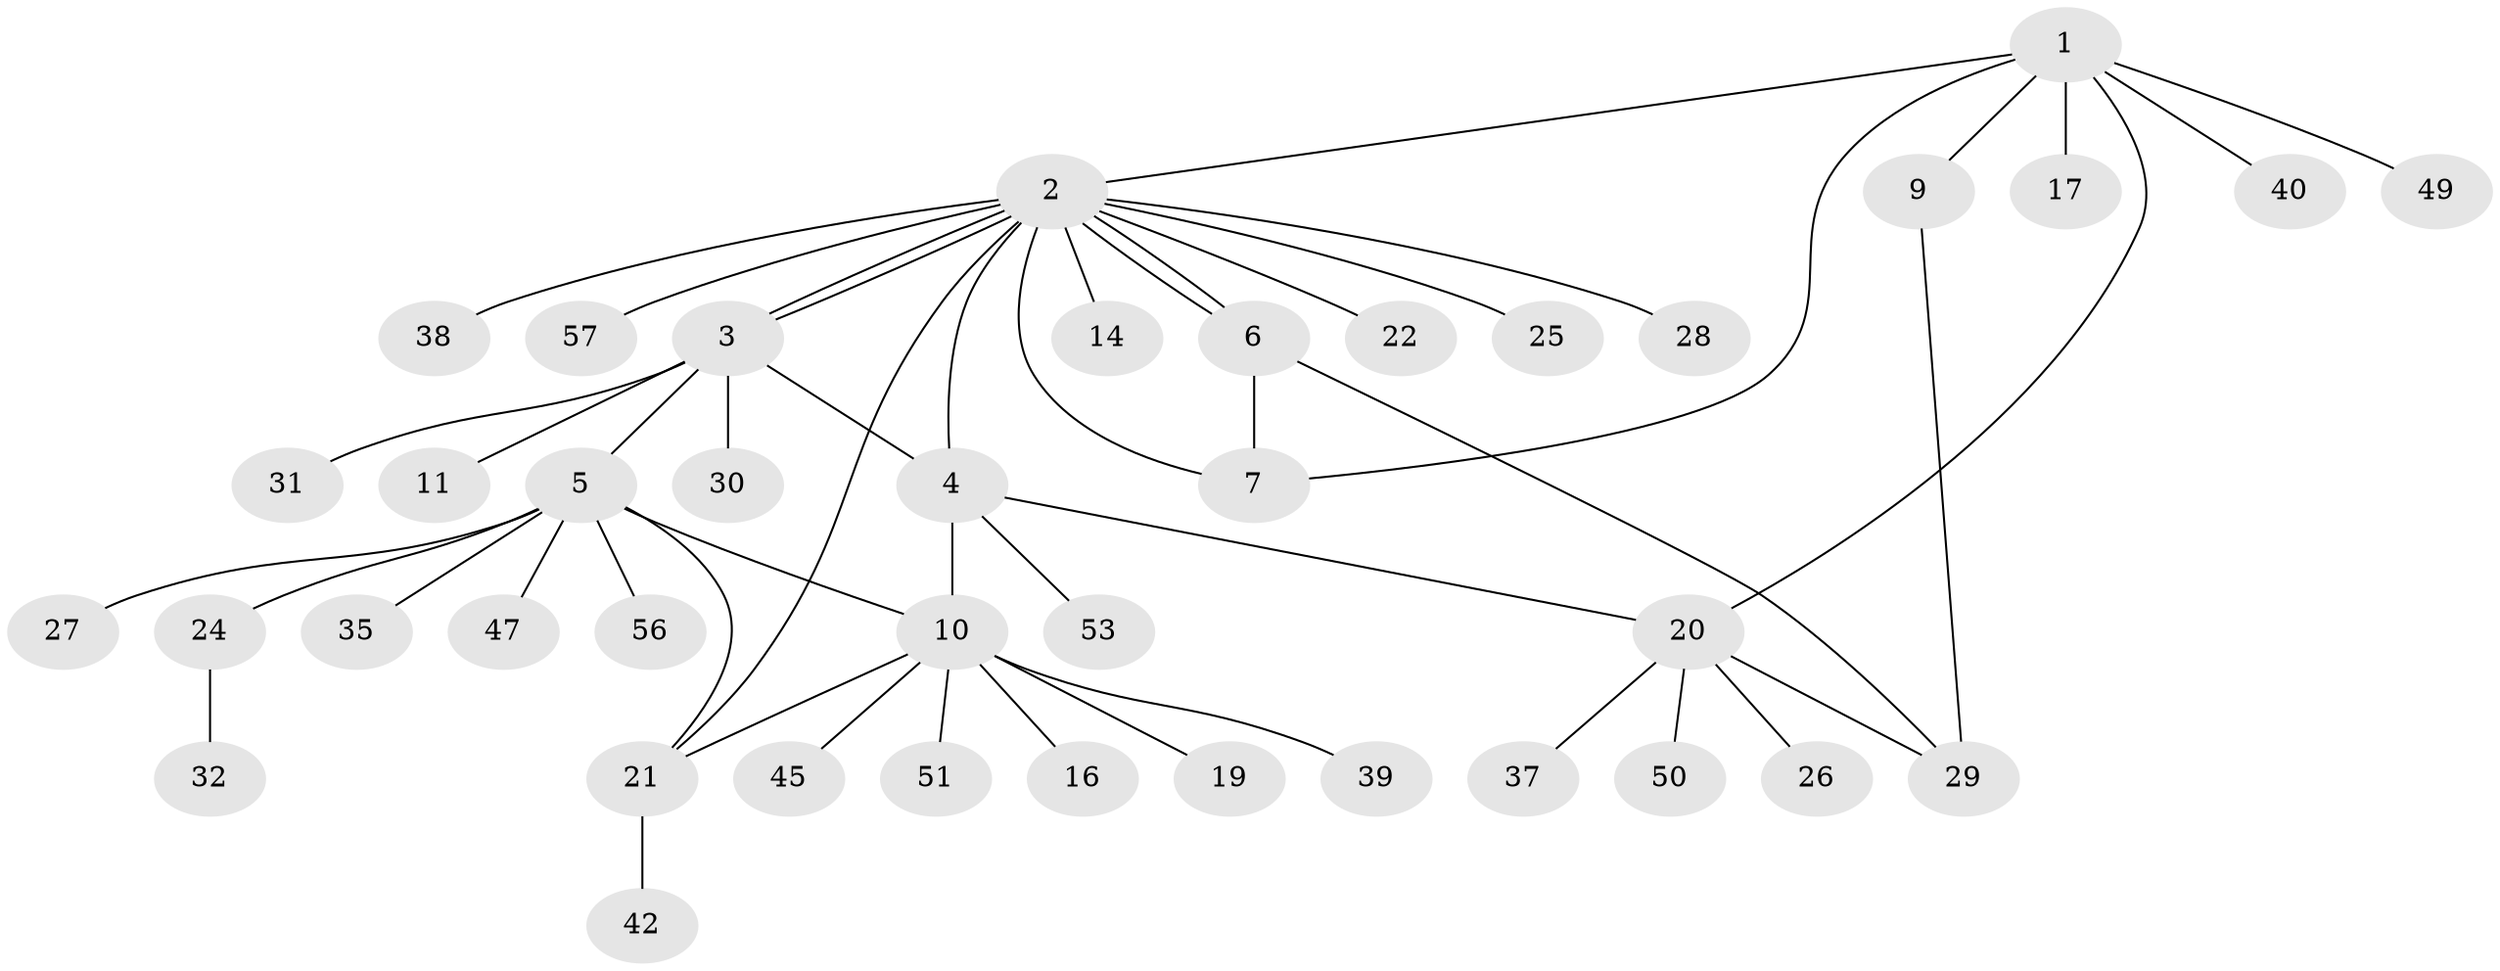 // original degree distribution, {7: 0.034482758620689655, 15: 0.017241379310344827, 5: 0.017241379310344827, 3: 0.05172413793103448, 4: 0.05172413793103448, 8: 0.017241379310344827, 2: 0.25862068965517243, 9: 0.017241379310344827, 1: 0.5172413793103449, 6: 0.017241379310344827}
// Generated by graph-tools (version 1.1) at 2025/41/03/06/25 10:41:50]
// undirected, 40 vertices, 50 edges
graph export_dot {
graph [start="1"]
  node [color=gray90,style=filled];
  1 [super="+43"];
  2 [super="+36"];
  3 [super="+15"];
  4 [super="+48"];
  5 [super="+8"];
  6 [super="+13"];
  7 [super="+12"];
  9;
  10 [super="+41"];
  11 [super="+34"];
  14;
  16;
  17 [super="+18"];
  19;
  20 [super="+44"];
  21 [super="+54"];
  22 [super="+23"];
  24 [super="+33"];
  25 [super="+55"];
  26;
  27;
  28;
  29 [super="+46"];
  30;
  31;
  32;
  35;
  37;
  38;
  39;
  40;
  42;
  45;
  47;
  49;
  50 [super="+52"];
  51;
  53;
  56;
  57 [super="+58"];
  1 -- 2;
  1 -- 7;
  1 -- 9;
  1 -- 17;
  1 -- 20;
  1 -- 40;
  1 -- 49;
  2 -- 3;
  2 -- 3;
  2 -- 4;
  2 -- 6;
  2 -- 6;
  2 -- 7;
  2 -- 14;
  2 -- 22;
  2 -- 25;
  2 -- 28;
  2 -- 38;
  2 -- 57;
  2 -- 21;
  3 -- 4;
  3 -- 5;
  3 -- 11;
  3 -- 30;
  3 -- 31;
  4 -- 10;
  4 -- 53;
  4 -- 20;
  5 -- 35;
  5 -- 10;
  5 -- 47;
  5 -- 21;
  5 -- 24 [weight=2];
  5 -- 56;
  5 -- 27;
  6 -- 29;
  6 -- 7;
  9 -- 29;
  10 -- 16;
  10 -- 19;
  10 -- 21;
  10 -- 39;
  10 -- 45;
  10 -- 51;
  20 -- 26;
  20 -- 37;
  20 -- 50;
  20 -- 29;
  21 -- 42;
  24 -- 32;
}
